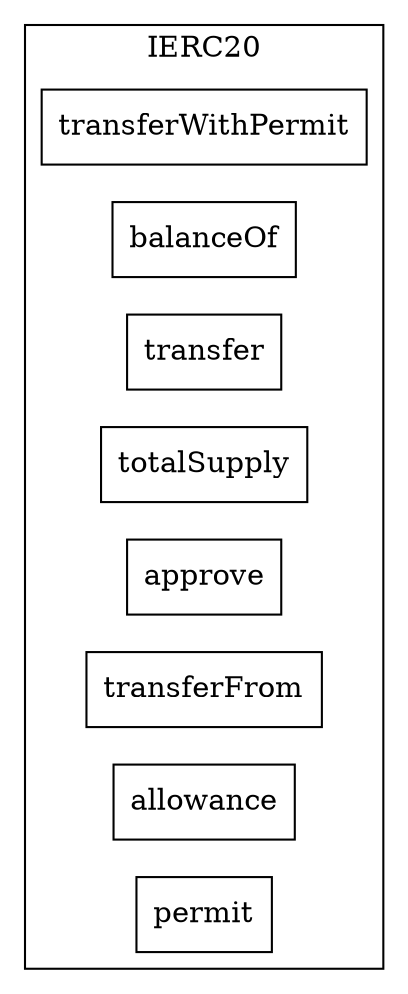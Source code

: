 strict digraph {
rankdir="LR"
node [shape=box]
subgraph cluster_912_IERC20 {
label = "IERC20"
"912_transferWithPermit" [label="transferWithPermit"]
"912_balanceOf" [label="balanceOf"]
"912_transfer" [label="transfer"]
"912_totalSupply" [label="totalSupply"]
"912_approve" [label="approve"]
"912_transferFrom" [label="transferFrom"]
"912_allowance" [label="allowance"]
"912_permit" [label="permit"]
}subgraph cluster_solidity {
label = "[Solidity]"
}
}